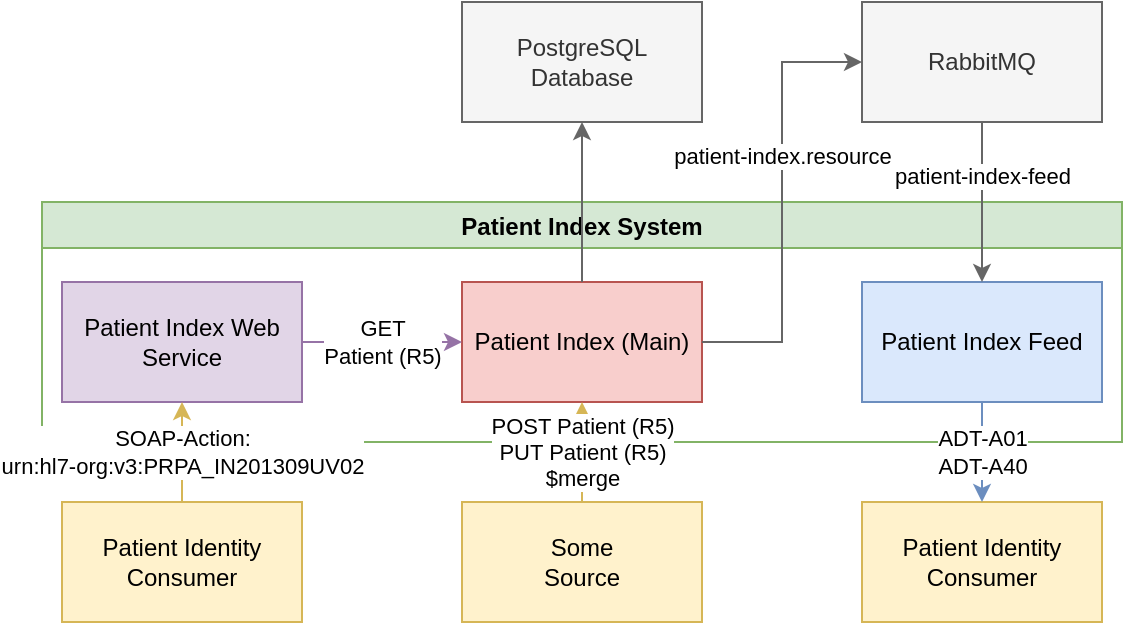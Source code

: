 <mxfile version="24.5.3" type="device">
  <diagram id="4lip9W9NUIuT7ASzpVJO" name="Page-1">
    <mxGraphModel dx="880" dy="938" grid="1" gridSize="10" guides="1" tooltips="1" connect="1" arrows="1" fold="1" page="0" pageScale="1" pageWidth="850" pageHeight="1100" math="0" shadow="0">
      <root>
        <mxCell id="0" />
        <mxCell id="1" parent="0" />
        <mxCell id="p_9lFd4VOIi0600EmW7s-1" value="Patient Index System" style="swimlane;fillColor=#d5e8d4;strokeColor=#82b366;" parent="1" vertex="1">
          <mxGeometry x="70" width="540" height="120" as="geometry" />
        </mxCell>
        <mxCell id="p_9lFd4VOIi0600EmW7s-2" value="Patient Index (Main)" style="rounded=0;whiteSpace=wrap;html=1;fillColor=#f8cecc;strokeColor=#b85450;" parent="p_9lFd4VOIi0600EmW7s-1" vertex="1">
          <mxGeometry x="210" y="40" width="120" height="60" as="geometry" />
        </mxCell>
        <mxCell id="p_9lFd4VOIi0600EmW7s-7" value="GET&lt;br&gt;Patient (R5)" style="edgeStyle=orthogonalEdgeStyle;rounded=0;orthogonalLoop=1;jettySize=auto;html=1;fillColor=#e1d5e7;strokeColor=#9673a6;" parent="p_9lFd4VOIi0600EmW7s-1" source="p_9lFd4VOIi0600EmW7s-3" target="p_9lFd4VOIi0600EmW7s-2" edge="1">
          <mxGeometry relative="1" as="geometry" />
        </mxCell>
        <mxCell id="p_9lFd4VOIi0600EmW7s-3" value="Patient Index Web Service" style="rounded=0;whiteSpace=wrap;html=1;fillColor=#e1d5e7;strokeColor=#9673a6;" parent="p_9lFd4VOIi0600EmW7s-1" vertex="1">
          <mxGeometry x="10" y="40" width="120" height="60" as="geometry" />
        </mxCell>
        <mxCell id="qbLbW9EeWtqB-d_ZbFFX-1" value="Patient Index Feed" style="rounded=0;whiteSpace=wrap;html=1;fillColor=#dae8fc;strokeColor=#6c8ebf;" vertex="1" parent="p_9lFd4VOIi0600EmW7s-1">
          <mxGeometry x="410" y="40" width="120" height="60" as="geometry" />
        </mxCell>
        <mxCell id="p_9lFd4VOIi0600EmW7s-11" value="POST Patient (R5)&lt;br&gt;PUT Patient (R5)&lt;div&gt;$merge&lt;/div&gt;" style="edgeStyle=orthogonalEdgeStyle;rounded=0;orthogonalLoop=1;jettySize=auto;html=1;fillColor=#fff2cc;strokeColor=#d6b656;" parent="1" source="p_9lFd4VOIi0600EmW7s-10" target="p_9lFd4VOIi0600EmW7s-2" edge="1">
          <mxGeometry relative="1" as="geometry" />
        </mxCell>
        <mxCell id="p_9lFd4VOIi0600EmW7s-13" value="SOAP-Action:&lt;br&gt;urn:hl7-org:v3:PRPA_IN201309UV02" style="edgeStyle=orthogonalEdgeStyle;rounded=0;orthogonalLoop=1;jettySize=auto;html=1;fillColor=#fff2cc;strokeColor=#d6b656;" parent="1" source="p_9lFd4VOIi0600EmW7s-12" target="p_9lFd4VOIi0600EmW7s-3" edge="1">
          <mxGeometry relative="1" as="geometry" />
        </mxCell>
        <mxCell id="p_9lFd4VOIi0600EmW7s-12" value="Patient Identity Consumer" style="rounded=0;whiteSpace=wrap;html=1;fillColor=#fff2cc;strokeColor=#d6b656;" parent="1" vertex="1">
          <mxGeometry x="80" y="150" width="120" height="60" as="geometry" />
        </mxCell>
        <mxCell id="p_9lFd4VOIi0600EmW7s-10" value="Some&lt;br&gt;Source" style="rounded=0;whiteSpace=wrap;html=1;fillColor=#fff2cc;strokeColor=#d6b656;" parent="1" vertex="1">
          <mxGeometry x="280" y="150" width="120" height="60" as="geometry" />
        </mxCell>
        <mxCell id="p_9lFd4VOIi0600EmW7s-14" value="Patient Identity Consumer" style="rounded=0;whiteSpace=wrap;html=1;fillColor=#fff2cc;strokeColor=#d6b656;" parent="1" vertex="1">
          <mxGeometry x="480" y="150" width="120" height="60" as="geometry" />
        </mxCell>
        <mxCell id="p_9lFd4VOIi0600EmW7s-15" value="ADT-A01&lt;br&gt;ADT-A40" style="edgeStyle=orthogonalEdgeStyle;rounded=0;orthogonalLoop=1;jettySize=auto;html=1;fillColor=#dae8fc;strokeColor=#6c8ebf;" parent="1" source="qbLbW9EeWtqB-d_ZbFFX-1" target="p_9lFd4VOIi0600EmW7s-14" edge="1">
          <mxGeometry relative="1" as="geometry">
            <mxPoint x="680" y="120" as="sourcePoint" />
          </mxGeometry>
        </mxCell>
        <mxCell id="qbLbW9EeWtqB-d_ZbFFX-3" value="PostgreSQL Database" style="rounded=0;whiteSpace=wrap;html=1;fillColor=#f5f5f5;fontColor=#333333;strokeColor=#666666;" vertex="1" parent="1">
          <mxGeometry x="280" y="-100" width="120" height="60" as="geometry" />
        </mxCell>
        <mxCell id="qbLbW9EeWtqB-d_ZbFFX-4" style="edgeStyle=orthogonalEdgeStyle;rounded=0;orthogonalLoop=1;jettySize=auto;html=1;fillColor=#f5f5f5;strokeColor=#666666;" edge="1" parent="1" source="p_9lFd4VOIi0600EmW7s-2" target="qbLbW9EeWtqB-d_ZbFFX-3">
          <mxGeometry relative="1" as="geometry" />
        </mxCell>
        <mxCell id="qbLbW9EeWtqB-d_ZbFFX-7" style="edgeStyle=orthogonalEdgeStyle;rounded=0;orthogonalLoop=1;jettySize=auto;html=1;fillColor=#f5f5f5;strokeColor=#666666;" edge="1" parent="1" source="qbLbW9EeWtqB-d_ZbFFX-5" target="qbLbW9EeWtqB-d_ZbFFX-1">
          <mxGeometry relative="1" as="geometry" />
        </mxCell>
        <mxCell id="qbLbW9EeWtqB-d_ZbFFX-9" value="patient-index-feed" style="edgeLabel;html=1;align=center;verticalAlign=middle;resizable=0;points=[];" vertex="1" connectable="0" parent="qbLbW9EeWtqB-d_ZbFFX-7">
          <mxGeometry x="-0.325" relative="1" as="geometry">
            <mxPoint as="offset" />
          </mxGeometry>
        </mxCell>
        <mxCell id="qbLbW9EeWtqB-d_ZbFFX-5" value="RabbitMQ" style="rounded=0;whiteSpace=wrap;html=1;fillColor=#f5f5f5;fontColor=#333333;strokeColor=#666666;" vertex="1" parent="1">
          <mxGeometry x="480" y="-100" width="120" height="60" as="geometry" />
        </mxCell>
        <mxCell id="qbLbW9EeWtqB-d_ZbFFX-6" style="edgeStyle=orthogonalEdgeStyle;rounded=0;orthogonalLoop=1;jettySize=auto;html=1;fillColor=#f5f5f5;strokeColor=#666666;" edge="1" parent="1" source="p_9lFd4VOIi0600EmW7s-2" target="qbLbW9EeWtqB-d_ZbFFX-5">
          <mxGeometry relative="1" as="geometry">
            <Array as="points">
              <mxPoint x="440" y="70" />
              <mxPoint x="440" y="-70" />
            </Array>
          </mxGeometry>
        </mxCell>
        <mxCell id="qbLbW9EeWtqB-d_ZbFFX-8" value="patient-index.resource" style="edgeLabel;html=1;align=center;verticalAlign=middle;resizable=0;points=[];" vertex="1" connectable="0" parent="qbLbW9EeWtqB-d_ZbFFX-6">
          <mxGeometry x="0.209" relative="1" as="geometry">
            <mxPoint as="offset" />
          </mxGeometry>
        </mxCell>
      </root>
    </mxGraphModel>
  </diagram>
</mxfile>
